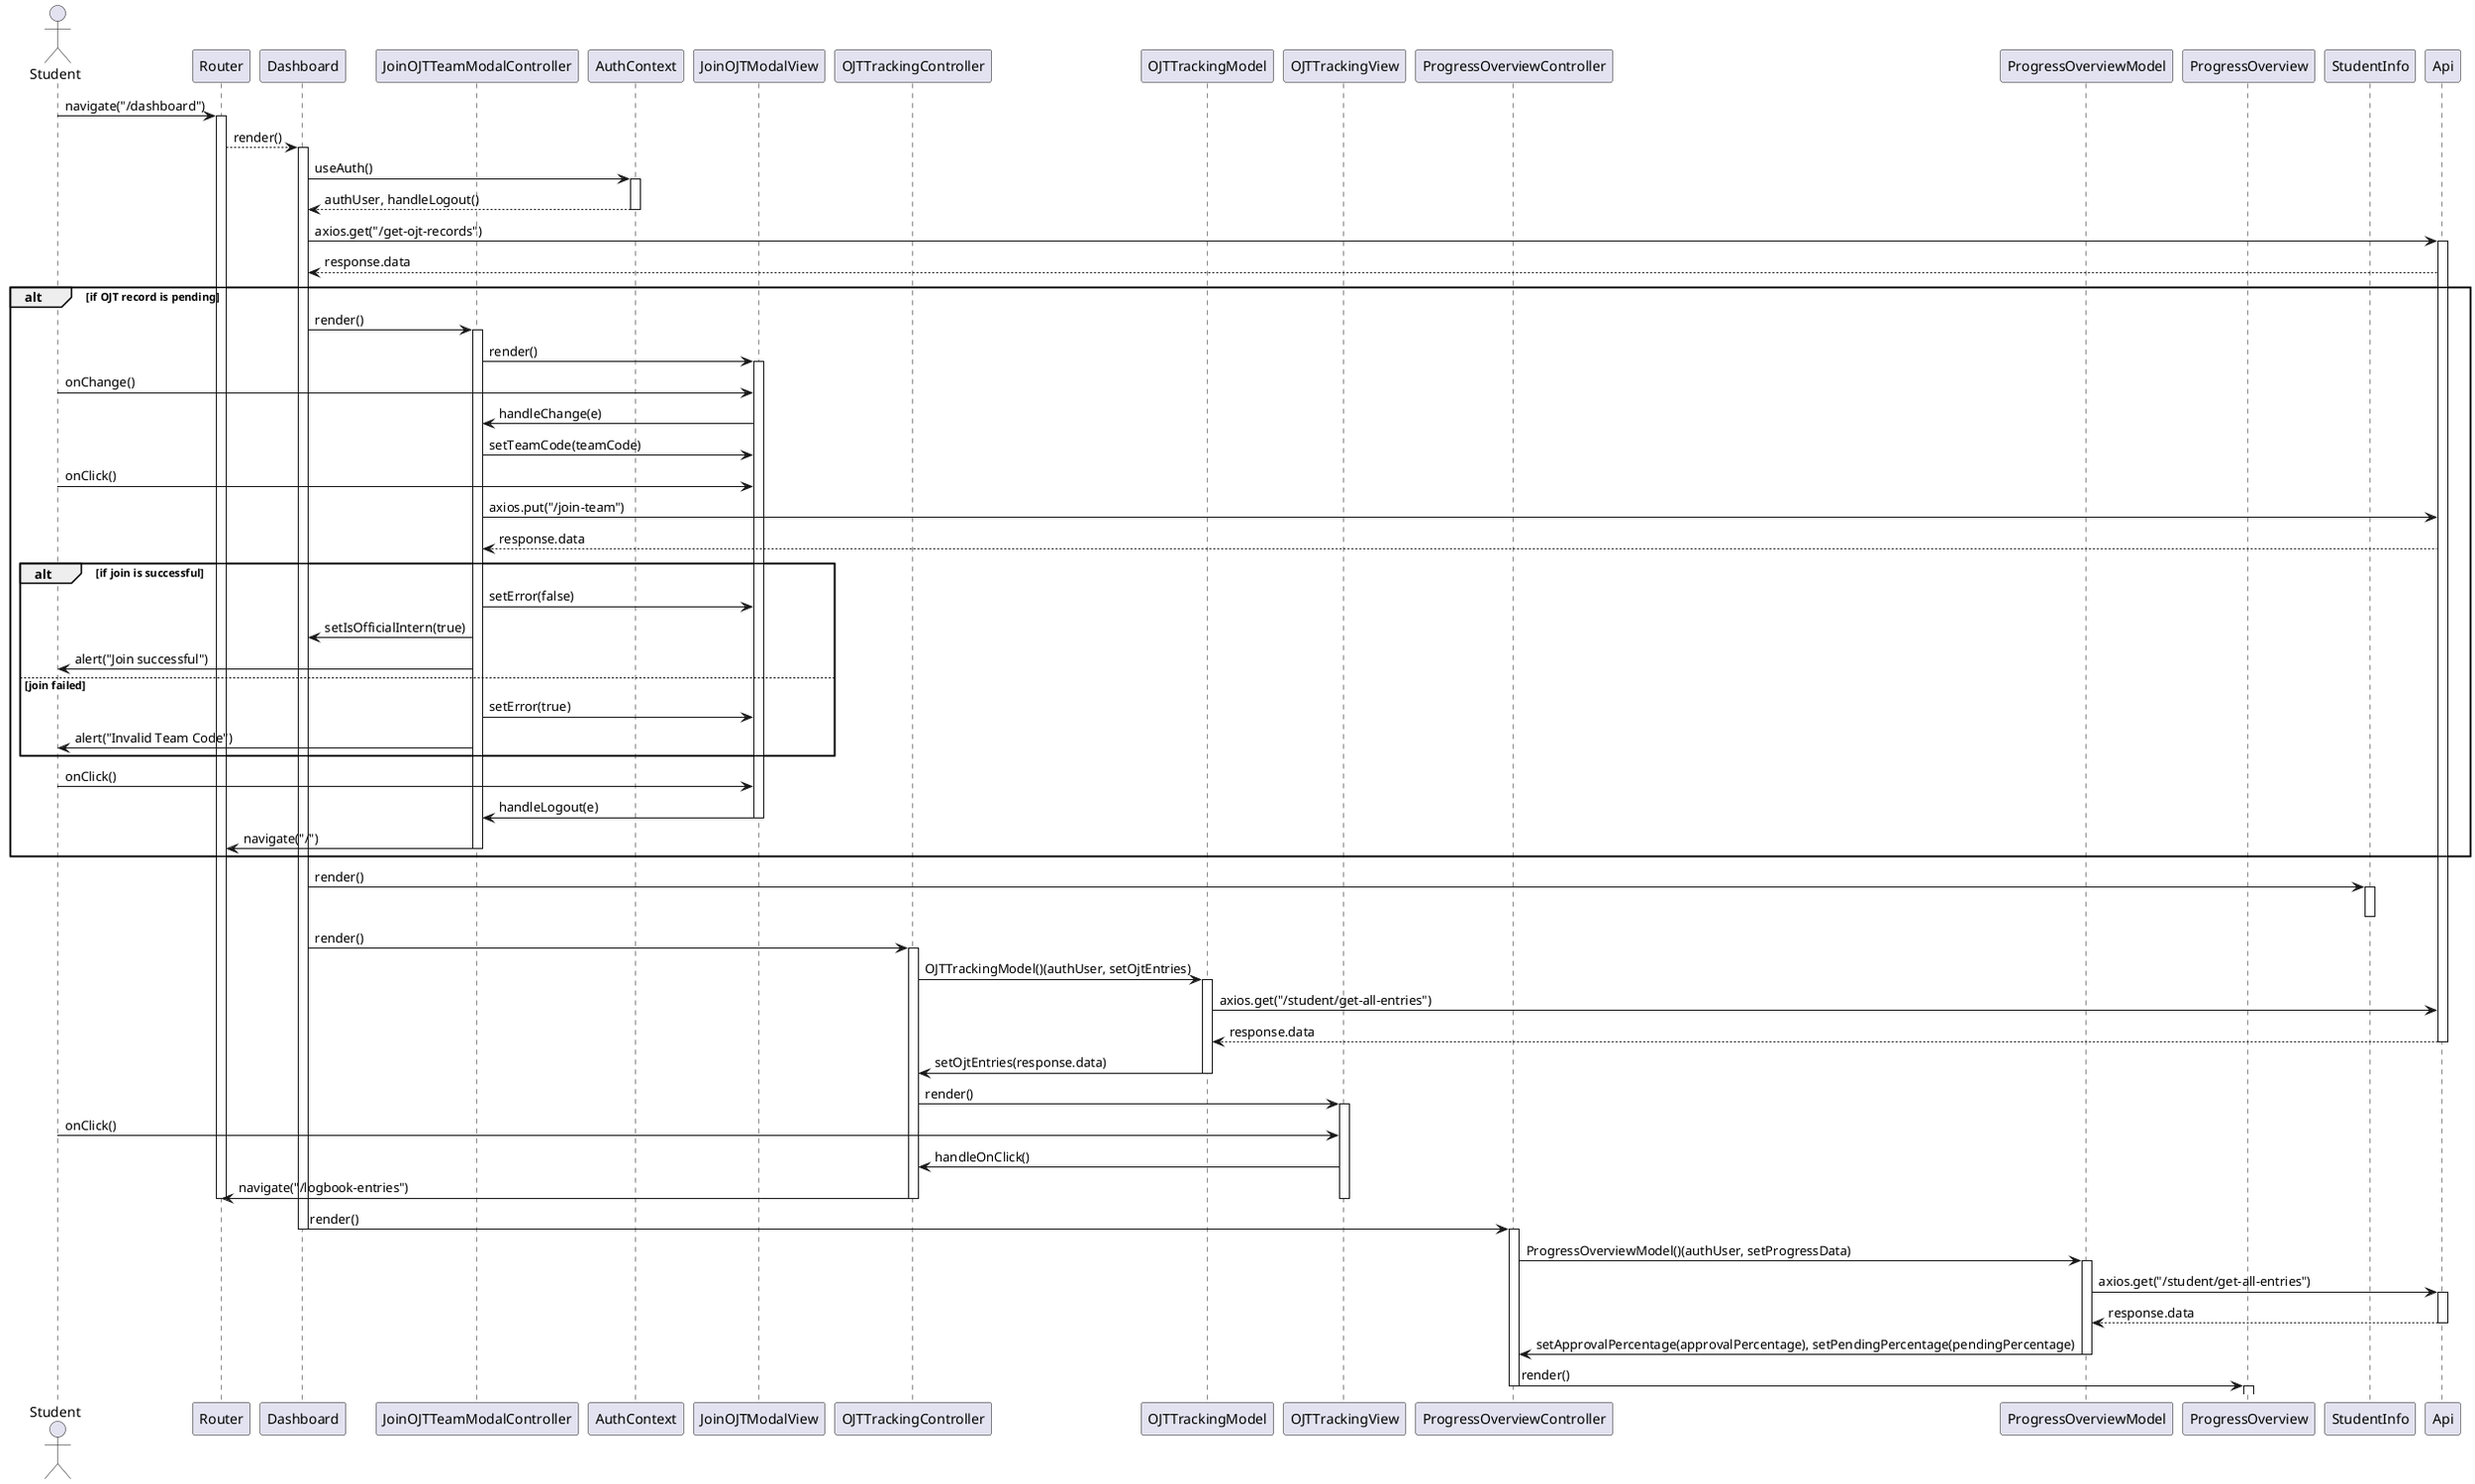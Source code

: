 @startuml student_dashboard_sequence_diagram

actor Student as User
participant Router
participant Dashboard
participant JoinOJTTeamModalController
participant AuthContext
participant JoinOJTModalView
participant OJTTrackingController
participant OJTTrackingModel
participant OJTTrackingView
participant ProgressOverviewController
participant ProgressOverviewModel
participant ProgressOverview
participant StudentInfo
participant Api

User -> Router: navigate("/dashboard")
activate Router
Router --> Dashboard: render()
activate Dashboard
Dashboard -> AuthContext: useAuth()
activate AuthContext
AuthContext --> Dashboard: authUser, handleLogout()
deactivate AuthContext

Dashboard -> Api: axios.get("/get-ojt-records")
activate Api
Api --> Dashboard: response.data

alt if OJT record is pending
    Dashboard -> JoinOJTTeamModalController: render()
    activate JoinOJTTeamModalController
    JoinOJTTeamModalController -> JoinOJTModalView: render()
    activate JoinOJTModalView

    User -> JoinOJTModalView: onChange()
    JoinOJTModalView -> JoinOJTTeamModalController: handleChange(e)
    JoinOJTTeamModalController -> JoinOJTModalView: setTeamCode(teamCode)

    User -> JoinOJTModalView: onClick()
    JoinOJTTeamModalController -> Api: axios.put("/join-team")
    Api --> JoinOJTTeamModalController: response.data

    alt if join is successful
        JoinOJTTeamModalController -> JoinOJTModalView: setError(false)
        JoinOJTTeamModalController -> Dashboard: setIsOfficialIntern(true)
        JoinOJTTeamModalController -> User: alert("Join successful")
    else join failed
        JoinOJTTeamModalController -> JoinOJTModalView: setError(true)
        JoinOJTTeamModalController -> User: alert("Invalid Team Code")
    end

    User -> JoinOJTModalView: onClick()
    JoinOJTModalView -> JoinOJTTeamModalController: handleLogout(e)
    deactivate JoinOJTModalView
    JoinOJTTeamModalController -> Router: navigate("/")
    
    deactivate JoinOJTTeamModalController
end

Dashboard -> StudentInfo: render()
activate StudentInfo
deactivate StudentInfo

Dashboard -> OJTTrackingController: render()
activate OJTTrackingController
OJTTrackingController -> OJTTrackingModel: OJTTrackingModel()(authUser, setOjtEntries)
activate OJTTrackingModel
OJTTrackingModel -> Api: axios.get("/student/get-all-entries")
Api --> OJTTrackingModel: response.data
deactivate Api
OJTTrackingModel -> OJTTrackingController: setOjtEntries(response.data)
deactivate OJTTrackingModel
OJTTrackingController -> OJTTrackingView: render()
activate OJTTrackingView

User -> OJTTrackingView: onClick()
OJTTrackingView -> OJTTrackingController: handleOnClick()
OJTTrackingController -> Router: navigate("/logbook-entries")
deactivate Router
deactivate OJTTrackingView
deactivate OJTTrackingController

Dashboard -> ProgressOverviewController: render()
deactivate Dashboard
activate ProgressOverviewController
ProgressOverviewController -> ProgressOverviewModel: ProgressOverviewModel()(authUser, setProgressData)
activate ProgressOverviewModel
ProgressOverviewModel -> Api: axios.get("/student/get-all-entries")
activate Api
Api --> ProgressOverviewModel: response.data
deactivate Api
ProgressOverviewModel -> ProgressOverviewController: setApprovalPercentage(approvalPercentage), setPendingPercentage(pendingPercentage)
deactivate ProgressOverviewModel
ProgressOverviewController -> ProgressOverview: render()
deactivate ProgressOverviewController
activate ProgressOverview
deactivate ProgressOverview


@enduml
